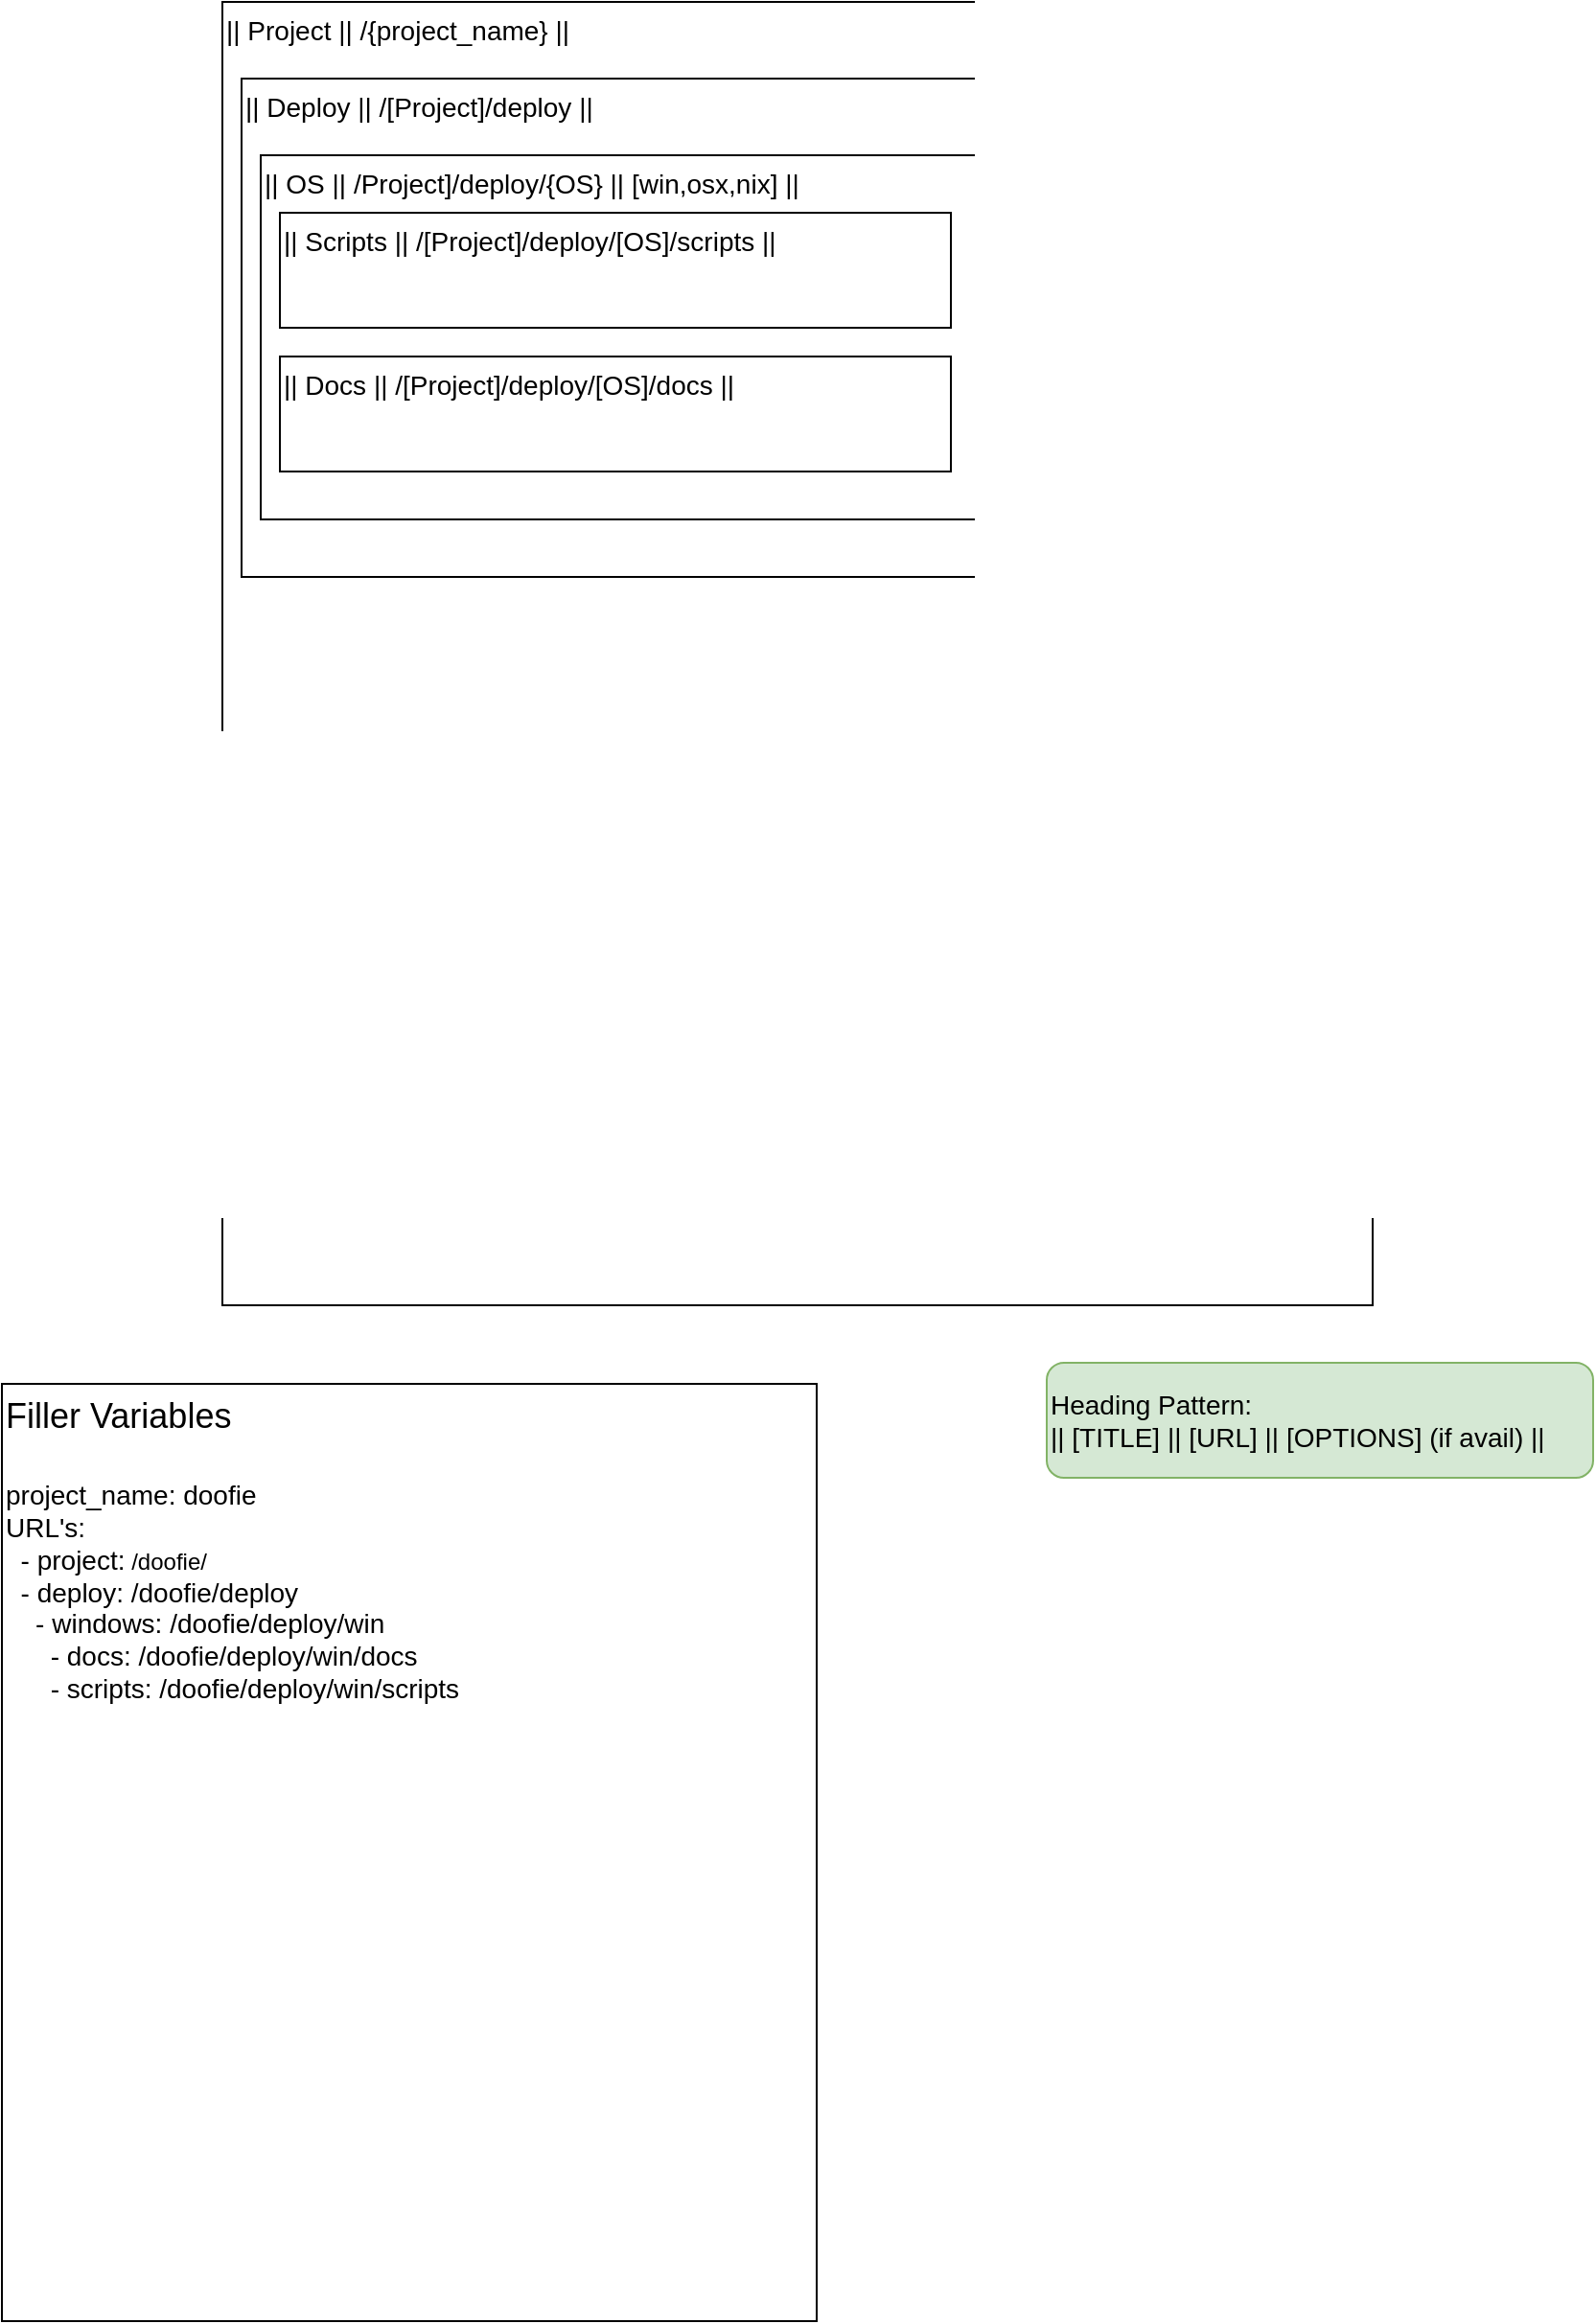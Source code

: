 <mxfile version="12.3.8" type="github" pages="1">
  <diagram id="uNWm9hSnhF2zcXGH-H5W" name="Page-1">
    <mxGraphModel dx="966" dy="739" grid="1" gridSize="10" guides="1" tooltips="1" connect="1" arrows="1" fold="1" page="1" pageScale="1" pageWidth="850" pageHeight="1100" math="0" shadow="0">
      <root>
        <mxCell id="0"/>
        <mxCell id="1" parent="0"/>
        <mxCell id="tNTnbMQYnR6y0WdzU1tK-1" value="&lt;div style=&quot;font-size: 14px&quot;&gt;|| Project || /{project_name} ||&lt;br&gt;&lt;/div&gt;" style="rounded=0;whiteSpace=wrap;html=1;labelPosition=center;verticalLabelPosition=middle;align=left;verticalAlign=top;spacingLeft=0;spacingRight=0;spacingTop=0;spacingBottom=0;textDirection=ltr;fontSize=18;" vertex="1" parent="1">
          <mxGeometry x="120" y="60" width="600" height="680" as="geometry"/>
        </mxCell>
        <mxCell id="tNTnbMQYnR6y0WdzU1tK-4" value="&lt;div style=&quot;font-size: 14px&quot;&gt;|| Deploy || /[Project]/deploy ||&lt;br&gt;&lt;/div&gt;" style="rounded=0;whiteSpace=wrap;html=1;labelPosition=center;verticalLabelPosition=middle;align=left;verticalAlign=top;spacingLeft=0;spacingRight=0;spacingTop=0;spacingBottom=0;textDirection=ltr;fontSize=18;" vertex="1" parent="1">
          <mxGeometry x="130" y="100" width="400" height="260" as="geometry"/>
        </mxCell>
        <mxCell id="tNTnbMQYnR6y0WdzU1tK-5" value="&lt;div&gt;Filler Variables&lt;/div&gt;&lt;div&gt;&lt;br&gt;&lt;/div&gt;&lt;div style=&quot;font-size: 14px&quot;&gt;project_name: doofie&lt;br&gt;&lt;/div&gt;&lt;div style=&quot;font-size: 14px&quot;&gt;&lt;font style=&quot;font-size: 14px&quot;&gt;URL&#39;s:&lt;/font&gt;&lt;/div&gt;&lt;div style=&quot;font-size: 12px&quot;&gt;&lt;font style=&quot;font-size: 14px&quot;&gt;&amp;nbsp; - project:&lt;/font&gt; /doofie/&lt;/div&gt;&lt;div style=&quot;font-size: 14px&quot;&gt;&amp;nbsp; - deploy: /doofie/deploy&lt;/div&gt;&lt;div style=&quot;font-size: 14px&quot;&gt;&amp;nbsp;&amp;nbsp;&amp;nbsp; - windows: /doofie/deploy/win&lt;br&gt;&lt;/div&gt;&lt;div style=&quot;font-size: 14px&quot;&gt;&amp;nbsp;&amp;nbsp;&amp;nbsp;&amp;nbsp;&amp;nbsp; - docs: /doofie/deploy/win/docs&lt;/div&gt;&lt;div style=&quot;font-size: 14px&quot;&gt;&amp;nbsp;&amp;nbsp;&amp;nbsp;&amp;nbsp;&amp;nbsp; - scripts: /doofie/deploy/win/scripts&lt;br&gt;&lt;/div&gt;" style="rounded=0;whiteSpace=wrap;html=1;fontSize=18;align=left;verticalAlign=top;" vertex="1" parent="1">
          <mxGeometry x="5" y="781" width="425" height="489" as="geometry"/>
        </mxCell>
        <mxCell id="tNTnbMQYnR6y0WdzU1tK-9" value="|| OS || /Project]/deploy/{OS} || [win,osx,nix] ||" style="rounded=0;whiteSpace=wrap;html=1;fontSize=14;align=left;verticalAlign=top;" vertex="1" parent="1">
          <mxGeometry x="140" y="140" width="380" height="190" as="geometry"/>
        </mxCell>
        <mxCell id="tNTnbMQYnR6y0WdzU1tK-10" value="&lt;div&gt;Heading Pattern:&lt;/div&gt;&lt;div&gt;|| [TITLE] || [URL] || [OPTIONS] (if avail) ||&lt;br&gt;&lt;/div&gt;" style="rounded=1;whiteSpace=wrap;html=1;fontSize=14;align=left;fillColor=#d5e8d4;strokeColor=#82b366;" vertex="1" parent="1">
          <mxGeometry x="550" y="770" width="285" height="60" as="geometry"/>
        </mxCell>
        <mxCell id="tNTnbMQYnR6y0WdzU1tK-6" value="|| Scripts || /[Project]/deploy/[OS]/scripts ||" style="rounded=0;whiteSpace=wrap;html=1;fontSize=14;align=left;verticalAlign=top;" vertex="1" parent="1">
          <mxGeometry x="150" y="170" width="350" height="60" as="geometry"/>
        </mxCell>
        <mxCell id="tNTnbMQYnR6y0WdzU1tK-7" value="|| Docs || /[Project]/deploy/[OS]/docs ||" style="rounded=0;whiteSpace=wrap;html=1;fontSize=14;align=left;verticalAlign=top;" vertex="1" parent="1">
          <mxGeometry x="150" y="245" width="350" height="60" as="geometry"/>
        </mxCell>
      </root>
    </mxGraphModel>
  </diagram>
</mxfile>
